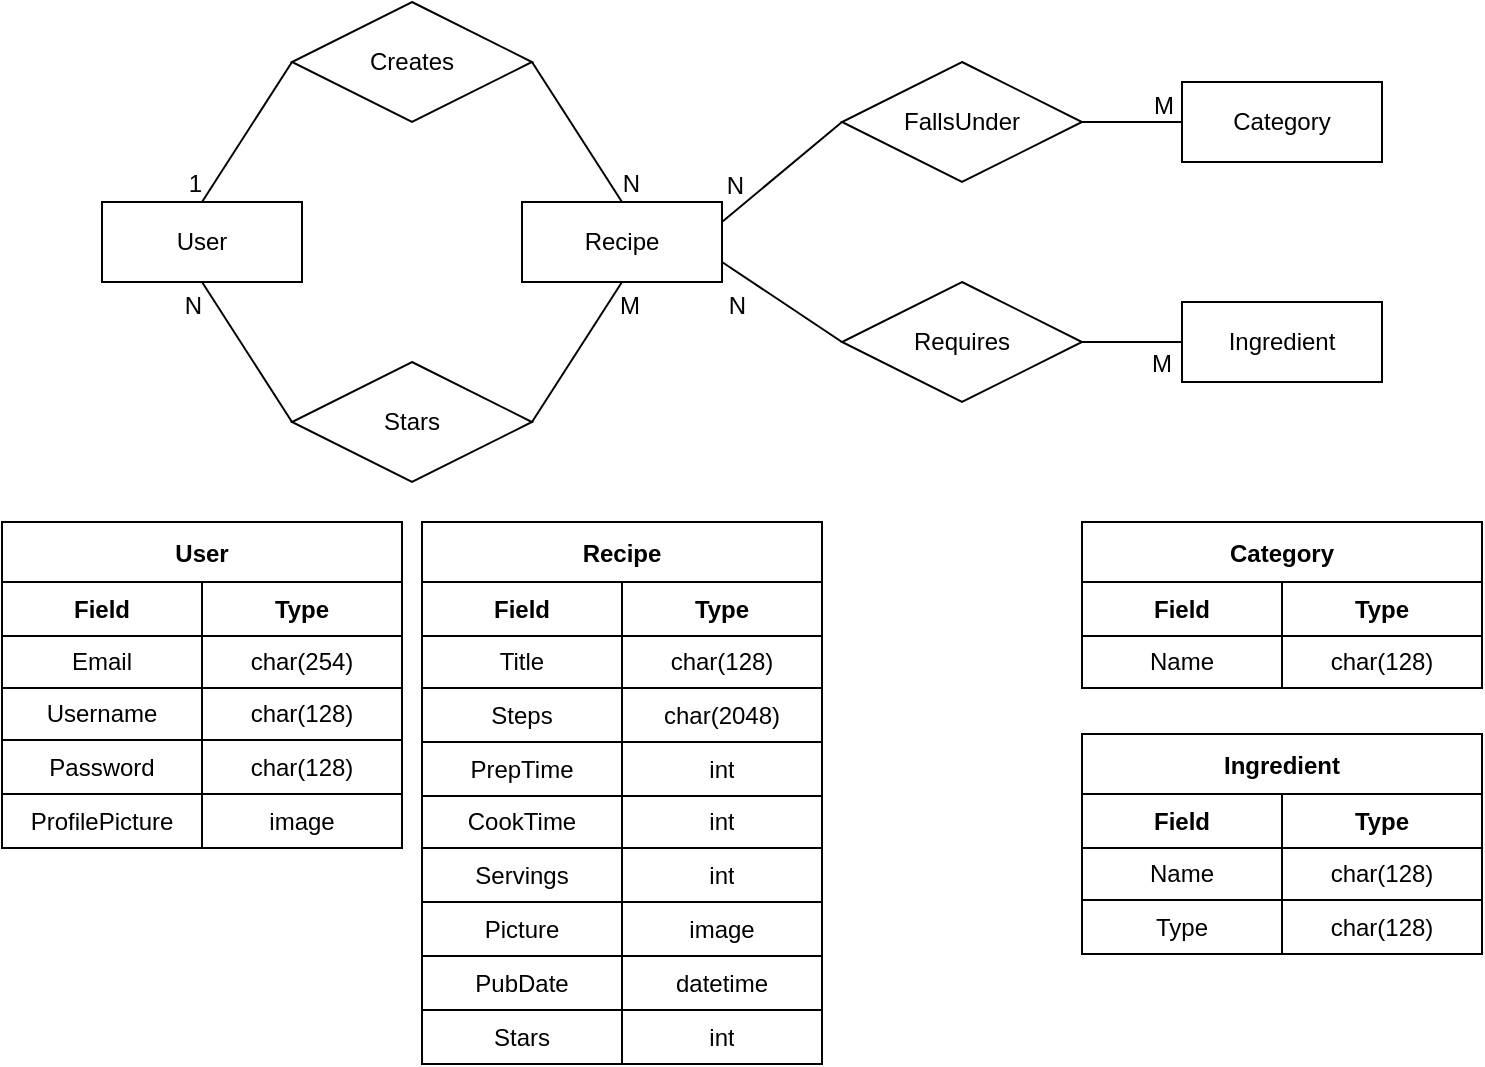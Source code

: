 <mxfile version="16.6.3" type="github">
  <diagram id="R2lEEEUBdFMjLlhIrx00" name="Page-1">
    <mxGraphModel dx="1044" dy="574" grid="1" gridSize="10" guides="1" tooltips="1" connect="1" arrows="1" fold="1" page="1" pageScale="1" pageWidth="850" pageHeight="1100" math="0" shadow="0" extFonts="Permanent Marker^https://fonts.googleapis.com/css?family=Permanent+Marker">
      <root>
        <mxCell id="0" />
        <mxCell id="1" parent="0" />
        <mxCell id="WyLXahF0oH_sUy1mbAan-15" value="User" style="whiteSpace=wrap;html=1;align=center;" parent="1" vertex="1">
          <mxGeometry x="105" y="160" width="100" height="40" as="geometry" />
        </mxCell>
        <mxCell id="WyLXahF0oH_sUy1mbAan-16" value="Recipe" style="whiteSpace=wrap;html=1;align=center;" parent="1" vertex="1">
          <mxGeometry x="315" y="160" width="100" height="40" as="geometry" />
        </mxCell>
        <mxCell id="WyLXahF0oH_sUy1mbAan-17" value="Ingredient" style="whiteSpace=wrap;html=1;align=center;" parent="1" vertex="1">
          <mxGeometry x="645" y="210" width="100" height="40" as="geometry" />
        </mxCell>
        <mxCell id="WyLXahF0oH_sUy1mbAan-18" value="Creates" style="shape=rhombus;perimeter=rhombusPerimeter;whiteSpace=wrap;html=1;align=center;" parent="1" vertex="1">
          <mxGeometry x="200" y="60" width="120" height="60" as="geometry" />
        </mxCell>
        <mxCell id="WyLXahF0oH_sUy1mbAan-20" value="Stars" style="shape=rhombus;perimeter=rhombusPerimeter;whiteSpace=wrap;html=1;align=center;" parent="1" vertex="1">
          <mxGeometry x="200" y="240" width="120" height="60" as="geometry" />
        </mxCell>
        <mxCell id="WyLXahF0oH_sUy1mbAan-22" value="Requires" style="shape=rhombus;perimeter=rhombusPerimeter;whiteSpace=wrap;html=1;align=center;" parent="1" vertex="1">
          <mxGeometry x="475" y="200" width="120" height="60" as="geometry" />
        </mxCell>
        <mxCell id="WyLXahF0oH_sUy1mbAan-30" value="" style="endArrow=none;html=1;rounded=0;exitX=0;exitY=0.5;exitDx=0;exitDy=0;entryX=0.5;entryY=1;entryDx=0;entryDy=0;" parent="1" source="WyLXahF0oH_sUy1mbAan-20" target="WyLXahF0oH_sUy1mbAan-15" edge="1">
          <mxGeometry relative="1" as="geometry">
            <mxPoint x="285" y="180" as="sourcePoint" />
            <mxPoint x="445" y="180" as="targetPoint" />
          </mxGeometry>
        </mxCell>
        <mxCell id="WyLXahF0oH_sUy1mbAan-31" value="N" style="resizable=0;html=1;align=right;verticalAlign=bottom;" parent="WyLXahF0oH_sUy1mbAan-30" connectable="0" vertex="1">
          <mxGeometry x="1" relative="1" as="geometry">
            <mxPoint y="20" as="offset" />
          </mxGeometry>
        </mxCell>
        <mxCell id="WyLXahF0oH_sUy1mbAan-32" value="" style="endArrow=none;html=1;rounded=0;entryX=0.5;entryY=1;entryDx=0;entryDy=0;exitX=1;exitY=0.5;exitDx=0;exitDy=0;" parent="1" source="WyLXahF0oH_sUy1mbAan-20" target="WyLXahF0oH_sUy1mbAan-16" edge="1">
          <mxGeometry relative="1" as="geometry">
            <mxPoint x="285" y="180" as="sourcePoint" />
            <mxPoint x="445" y="180" as="targetPoint" />
          </mxGeometry>
        </mxCell>
        <mxCell id="WyLXahF0oH_sUy1mbAan-33" value="M" style="resizable=0;html=1;align=right;verticalAlign=bottom;" parent="WyLXahF0oH_sUy1mbAan-32" connectable="0" vertex="1">
          <mxGeometry x="1" relative="1" as="geometry">
            <mxPoint x="10" y="20" as="offset" />
          </mxGeometry>
        </mxCell>
        <mxCell id="WyLXahF0oH_sUy1mbAan-35" value="" style="endArrow=none;html=1;rounded=0;entryX=0.5;entryY=0;entryDx=0;entryDy=0;exitX=0;exitY=0.5;exitDx=0;exitDy=0;" parent="1" source="WyLXahF0oH_sUy1mbAan-18" target="WyLXahF0oH_sUy1mbAan-15" edge="1">
          <mxGeometry relative="1" as="geometry">
            <mxPoint x="285" y="180" as="sourcePoint" />
            <mxPoint x="445" y="180" as="targetPoint" />
          </mxGeometry>
        </mxCell>
        <mxCell id="WyLXahF0oH_sUy1mbAan-36" value="1" style="resizable=0;html=1;align=right;verticalAlign=bottom;" parent="WyLXahF0oH_sUy1mbAan-35" connectable="0" vertex="1">
          <mxGeometry x="1" relative="1" as="geometry" />
        </mxCell>
        <mxCell id="WyLXahF0oH_sUy1mbAan-37" value="" style="endArrow=none;html=1;rounded=0;exitX=1;exitY=0.5;exitDx=0;exitDy=0;entryX=0.5;entryY=0;entryDx=0;entryDy=0;" parent="1" source="WyLXahF0oH_sUy1mbAan-18" target="WyLXahF0oH_sUy1mbAan-16" edge="1">
          <mxGeometry relative="1" as="geometry">
            <mxPoint x="285" y="180" as="sourcePoint" />
            <mxPoint x="445" y="180" as="targetPoint" />
          </mxGeometry>
        </mxCell>
        <mxCell id="WyLXahF0oH_sUy1mbAan-38" value="N" style="resizable=0;html=1;align=right;verticalAlign=bottom;" parent="WyLXahF0oH_sUy1mbAan-37" connectable="0" vertex="1">
          <mxGeometry x="1" relative="1" as="geometry">
            <mxPoint x="10" as="offset" />
          </mxGeometry>
        </mxCell>
        <mxCell id="WyLXahF0oH_sUy1mbAan-39" value="" style="endArrow=none;html=1;rounded=0;exitX=0;exitY=0.5;exitDx=0;exitDy=0;entryX=1;entryY=0.75;entryDx=0;entryDy=0;" parent="1" source="WyLXahF0oH_sUy1mbAan-22" target="WyLXahF0oH_sUy1mbAan-16" edge="1">
          <mxGeometry relative="1" as="geometry">
            <mxPoint x="285" y="180" as="sourcePoint" />
            <mxPoint x="420" y="190" as="targetPoint" />
          </mxGeometry>
        </mxCell>
        <mxCell id="WyLXahF0oH_sUy1mbAan-40" value="N" style="resizable=0;html=1;align=right;verticalAlign=bottom;" parent="WyLXahF0oH_sUy1mbAan-39" connectable="0" vertex="1">
          <mxGeometry x="1" relative="1" as="geometry">
            <mxPoint x="12" y="30" as="offset" />
          </mxGeometry>
        </mxCell>
        <mxCell id="WyLXahF0oH_sUy1mbAan-45" value="" style="endArrow=none;html=1;rounded=0;exitX=1;exitY=0.5;exitDx=0;exitDy=0;entryX=0;entryY=0.5;entryDx=0;entryDy=0;" parent="1" source="WyLXahF0oH_sUy1mbAan-22" target="WyLXahF0oH_sUy1mbAan-17" edge="1">
          <mxGeometry relative="1" as="geometry">
            <mxPoint x="585" y="80" as="sourcePoint" />
            <mxPoint x="745" y="80" as="targetPoint" />
          </mxGeometry>
        </mxCell>
        <mxCell id="WyLXahF0oH_sUy1mbAan-46" value="M" style="resizable=0;html=1;align=right;verticalAlign=bottom;" parent="WyLXahF0oH_sUy1mbAan-45" connectable="0" vertex="1">
          <mxGeometry x="1" relative="1" as="geometry">
            <mxPoint x="-5" y="19" as="offset" />
          </mxGeometry>
        </mxCell>
        <mxCell id="WyLXahF0oH_sUy1mbAan-137" value="Recipe" style="shape=table;startSize=30;container=1;collapsible=0;childLayout=tableLayout;fontStyle=1" parent="1" vertex="1">
          <mxGeometry x="265" y="320" width="200" height="271" as="geometry" />
        </mxCell>
        <mxCell id="WyLXahF0oH_sUy1mbAan-138" value="" style="shape=tableRow;horizontal=0;startSize=0;swimlaneHead=0;swimlaneBody=0;top=0;left=0;bottom=0;right=0;collapsible=0;dropTarget=0;fillColor=none;points=[[0,0.5],[1,0.5]];portConstraint=eastwest;" parent="WyLXahF0oH_sUy1mbAan-137" vertex="1">
          <mxGeometry y="30" width="200" height="27" as="geometry" />
        </mxCell>
        <mxCell id="WyLXahF0oH_sUy1mbAan-139" value="&lt;b&gt;Field&lt;/b&gt;" style="shape=partialRectangle;html=1;whiteSpace=wrap;connectable=0;overflow=hidden;fillColor=none;top=0;left=0;bottom=0;right=0;pointerEvents=1;" parent="WyLXahF0oH_sUy1mbAan-138" vertex="1">
          <mxGeometry width="100" height="27" as="geometry">
            <mxRectangle width="100" height="27" as="alternateBounds" />
          </mxGeometry>
        </mxCell>
        <mxCell id="WyLXahF0oH_sUy1mbAan-140" value="&lt;b&gt;Type&lt;/b&gt;" style="shape=partialRectangle;html=1;whiteSpace=wrap;connectable=0;overflow=hidden;fillColor=none;top=0;left=0;bottom=0;right=0;pointerEvents=1;" parent="WyLXahF0oH_sUy1mbAan-138" vertex="1">
          <mxGeometry x="100" width="100" height="27" as="geometry">
            <mxRectangle width="100" height="27" as="alternateBounds" />
          </mxGeometry>
        </mxCell>
        <mxCell id="WyLXahF0oH_sUy1mbAan-141" value="" style="shape=tableRow;horizontal=0;startSize=0;swimlaneHead=0;swimlaneBody=0;top=0;left=0;bottom=0;right=0;collapsible=0;dropTarget=0;fillColor=none;points=[[0,0.5],[1,0.5]];portConstraint=eastwest;" parent="WyLXahF0oH_sUy1mbAan-137" vertex="1">
          <mxGeometry y="57" width="200" height="26" as="geometry" />
        </mxCell>
        <mxCell id="WyLXahF0oH_sUy1mbAan-142" value="Title" style="shape=partialRectangle;html=1;whiteSpace=wrap;connectable=0;overflow=hidden;fillColor=none;top=0;left=0;bottom=0;right=0;pointerEvents=1;" parent="WyLXahF0oH_sUy1mbAan-141" vertex="1">
          <mxGeometry width="100" height="26" as="geometry">
            <mxRectangle width="100" height="26" as="alternateBounds" />
          </mxGeometry>
        </mxCell>
        <mxCell id="WyLXahF0oH_sUy1mbAan-143" value="char(128)" style="shape=partialRectangle;html=1;whiteSpace=wrap;connectable=0;overflow=hidden;fillColor=none;top=0;left=0;bottom=0;right=0;pointerEvents=1;" parent="WyLXahF0oH_sUy1mbAan-141" vertex="1">
          <mxGeometry x="100" width="100" height="26" as="geometry">
            <mxRectangle width="100" height="26" as="alternateBounds" />
          </mxGeometry>
        </mxCell>
        <mxCell id="WyLXahF0oH_sUy1mbAan-144" value="" style="shape=tableRow;horizontal=0;startSize=0;swimlaneHead=0;swimlaneBody=0;top=0;left=0;bottom=0;right=0;collapsible=0;dropTarget=0;fillColor=none;points=[[0,0.5],[1,0.5]];portConstraint=eastwest;" parent="WyLXahF0oH_sUy1mbAan-137" vertex="1">
          <mxGeometry y="83" width="200" height="27" as="geometry" />
        </mxCell>
        <mxCell id="WyLXahF0oH_sUy1mbAan-145" value="Steps" style="shape=partialRectangle;html=1;whiteSpace=wrap;connectable=0;overflow=hidden;fillColor=none;top=0;left=0;bottom=0;right=0;pointerEvents=1;" parent="WyLXahF0oH_sUy1mbAan-144" vertex="1">
          <mxGeometry width="100" height="27" as="geometry">
            <mxRectangle width="100" height="27" as="alternateBounds" />
          </mxGeometry>
        </mxCell>
        <mxCell id="WyLXahF0oH_sUy1mbAan-146" value="char(2048)" style="shape=partialRectangle;html=1;whiteSpace=wrap;connectable=0;overflow=hidden;fillColor=none;top=0;left=0;bottom=0;right=0;pointerEvents=1;" parent="WyLXahF0oH_sUy1mbAan-144" vertex="1">
          <mxGeometry x="100" width="100" height="27" as="geometry">
            <mxRectangle width="100" height="27" as="alternateBounds" />
          </mxGeometry>
        </mxCell>
        <mxCell id="WyLXahF0oH_sUy1mbAan-147" value="" style="shape=tableRow;horizontal=0;startSize=0;swimlaneHead=0;swimlaneBody=0;top=0;left=0;bottom=0;right=0;collapsible=0;dropTarget=0;fillColor=none;points=[[0,0.5],[1,0.5]];portConstraint=eastwest;" parent="WyLXahF0oH_sUy1mbAan-137" vertex="1">
          <mxGeometry y="110" width="200" height="27" as="geometry" />
        </mxCell>
        <mxCell id="WyLXahF0oH_sUy1mbAan-148" value="PrepTime" style="shape=partialRectangle;html=1;whiteSpace=wrap;connectable=0;overflow=hidden;fillColor=none;top=0;left=0;bottom=0;right=0;pointerEvents=1;" parent="WyLXahF0oH_sUy1mbAan-147" vertex="1">
          <mxGeometry width="100" height="27" as="geometry">
            <mxRectangle width="100" height="27" as="alternateBounds" />
          </mxGeometry>
        </mxCell>
        <mxCell id="WyLXahF0oH_sUy1mbAan-149" value="int" style="shape=partialRectangle;html=1;whiteSpace=wrap;connectable=0;overflow=hidden;fillColor=none;top=0;left=0;bottom=0;right=0;pointerEvents=1;" parent="WyLXahF0oH_sUy1mbAan-147" vertex="1">
          <mxGeometry x="100" width="100" height="27" as="geometry">
            <mxRectangle width="100" height="27" as="alternateBounds" />
          </mxGeometry>
        </mxCell>
        <mxCell id="WyLXahF0oH_sUy1mbAan-150" value="" style="shape=tableRow;horizontal=0;startSize=0;swimlaneHead=0;swimlaneBody=0;top=0;left=0;bottom=0;right=0;collapsible=0;dropTarget=0;fillColor=none;points=[[0,0.5],[1,0.5]];portConstraint=eastwest;" parent="WyLXahF0oH_sUy1mbAan-137" vertex="1">
          <mxGeometry y="137" width="200" height="26" as="geometry" />
        </mxCell>
        <mxCell id="WyLXahF0oH_sUy1mbAan-151" value="CookTime" style="shape=partialRectangle;html=1;whiteSpace=wrap;connectable=0;overflow=hidden;fillColor=none;top=0;left=0;bottom=0;right=0;pointerEvents=1;" parent="WyLXahF0oH_sUy1mbAan-150" vertex="1">
          <mxGeometry width="100" height="26" as="geometry">
            <mxRectangle width="100" height="26" as="alternateBounds" />
          </mxGeometry>
        </mxCell>
        <mxCell id="WyLXahF0oH_sUy1mbAan-152" value="int" style="shape=partialRectangle;html=1;whiteSpace=wrap;connectable=0;overflow=hidden;fillColor=none;top=0;left=0;bottom=0;right=0;pointerEvents=1;" parent="WyLXahF0oH_sUy1mbAan-150" vertex="1">
          <mxGeometry x="100" width="100" height="26" as="geometry">
            <mxRectangle width="100" height="26" as="alternateBounds" />
          </mxGeometry>
        </mxCell>
        <mxCell id="WyLXahF0oH_sUy1mbAan-153" value="" style="shape=tableRow;horizontal=0;startSize=0;swimlaneHead=0;swimlaneBody=0;top=0;left=0;bottom=0;right=0;collapsible=0;dropTarget=0;fillColor=none;points=[[0,0.5],[1,0.5]];portConstraint=eastwest;" parent="WyLXahF0oH_sUy1mbAan-137" vertex="1">
          <mxGeometry y="163" width="200" height="27" as="geometry" />
        </mxCell>
        <mxCell id="WyLXahF0oH_sUy1mbAan-154" value="Servings" style="shape=partialRectangle;html=1;whiteSpace=wrap;connectable=0;overflow=hidden;fillColor=none;top=0;left=0;bottom=0;right=0;pointerEvents=1;" parent="WyLXahF0oH_sUy1mbAan-153" vertex="1">
          <mxGeometry width="100" height="27" as="geometry">
            <mxRectangle width="100" height="27" as="alternateBounds" />
          </mxGeometry>
        </mxCell>
        <mxCell id="WyLXahF0oH_sUy1mbAan-155" value="int" style="shape=partialRectangle;html=1;whiteSpace=wrap;connectable=0;overflow=hidden;fillColor=none;top=0;left=0;bottom=0;right=0;pointerEvents=1;" parent="WyLXahF0oH_sUy1mbAan-153" vertex="1">
          <mxGeometry x="100" width="100" height="27" as="geometry">
            <mxRectangle width="100" height="27" as="alternateBounds" />
          </mxGeometry>
        </mxCell>
        <mxCell id="WyLXahF0oH_sUy1mbAan-232" style="shape=tableRow;horizontal=0;startSize=0;swimlaneHead=0;swimlaneBody=0;top=0;left=0;bottom=0;right=0;collapsible=0;dropTarget=0;fillColor=none;points=[[0,0.5],[1,0.5]];portConstraint=eastwest;" parent="WyLXahF0oH_sUy1mbAan-137" vertex="1">
          <mxGeometry y="190" width="200" height="27" as="geometry" />
        </mxCell>
        <mxCell id="WyLXahF0oH_sUy1mbAan-233" value="Picture" style="shape=partialRectangle;html=1;whiteSpace=wrap;connectable=0;overflow=hidden;fillColor=none;top=0;left=0;bottom=0;right=0;pointerEvents=1;" parent="WyLXahF0oH_sUy1mbAan-232" vertex="1">
          <mxGeometry width="100" height="27" as="geometry">
            <mxRectangle width="100" height="27" as="alternateBounds" />
          </mxGeometry>
        </mxCell>
        <mxCell id="WyLXahF0oH_sUy1mbAan-234" value="image" style="shape=partialRectangle;html=1;whiteSpace=wrap;connectable=0;overflow=hidden;fillColor=none;top=0;left=0;bottom=0;right=0;pointerEvents=1;" parent="WyLXahF0oH_sUy1mbAan-232" vertex="1">
          <mxGeometry x="100" width="100" height="27" as="geometry">
            <mxRectangle width="100" height="27" as="alternateBounds" />
          </mxGeometry>
        </mxCell>
        <mxCell id="WyLXahF0oH_sUy1mbAan-241" style="shape=tableRow;horizontal=0;startSize=0;swimlaneHead=0;swimlaneBody=0;top=0;left=0;bottom=0;right=0;collapsible=0;dropTarget=0;fillColor=none;points=[[0,0.5],[1,0.5]];portConstraint=eastwest;" parent="WyLXahF0oH_sUy1mbAan-137" vertex="1">
          <mxGeometry y="217" width="200" height="27" as="geometry" />
        </mxCell>
        <mxCell id="WyLXahF0oH_sUy1mbAan-242" value="PubDate" style="shape=partialRectangle;html=1;whiteSpace=wrap;connectable=0;overflow=hidden;fillColor=none;top=0;left=0;bottom=0;right=0;pointerEvents=1;" parent="WyLXahF0oH_sUy1mbAan-241" vertex="1">
          <mxGeometry width="100" height="27" as="geometry">
            <mxRectangle width="100" height="27" as="alternateBounds" />
          </mxGeometry>
        </mxCell>
        <mxCell id="WyLXahF0oH_sUy1mbAan-243" value="datetime" style="shape=partialRectangle;html=1;whiteSpace=wrap;connectable=0;overflow=hidden;fillColor=none;top=0;left=0;bottom=0;right=0;pointerEvents=1;" parent="WyLXahF0oH_sUy1mbAan-241" vertex="1">
          <mxGeometry x="100" width="100" height="27" as="geometry">
            <mxRectangle width="100" height="27" as="alternateBounds" />
          </mxGeometry>
        </mxCell>
        <mxCell id="WyLXahF0oH_sUy1mbAan-217" style="shape=tableRow;horizontal=0;startSize=0;swimlaneHead=0;swimlaneBody=0;top=0;left=0;bottom=0;right=0;collapsible=0;dropTarget=0;fillColor=none;points=[[0,0.5],[1,0.5]];portConstraint=eastwest;" parent="WyLXahF0oH_sUy1mbAan-137" vertex="1">
          <mxGeometry y="244" width="200" height="27" as="geometry" />
        </mxCell>
        <mxCell id="WyLXahF0oH_sUy1mbAan-218" value="Stars" style="shape=partialRectangle;html=1;whiteSpace=wrap;connectable=0;overflow=hidden;fillColor=none;top=0;left=0;bottom=0;right=0;pointerEvents=1;" parent="WyLXahF0oH_sUy1mbAan-217" vertex="1">
          <mxGeometry width="100" height="27" as="geometry">
            <mxRectangle width="100" height="27" as="alternateBounds" />
          </mxGeometry>
        </mxCell>
        <mxCell id="WyLXahF0oH_sUy1mbAan-219" value="int" style="shape=partialRectangle;html=1;whiteSpace=wrap;connectable=0;overflow=hidden;fillColor=none;top=0;left=0;bottom=0;right=0;pointerEvents=1;" parent="WyLXahF0oH_sUy1mbAan-217" vertex="1">
          <mxGeometry x="100" width="100" height="27" as="geometry">
            <mxRectangle width="100" height="27" as="alternateBounds" />
          </mxGeometry>
        </mxCell>
        <mxCell id="WyLXahF0oH_sUy1mbAan-156" value="Category" style="shape=table;startSize=30;container=1;collapsible=0;childLayout=tableLayout;fontStyle=1" parent="1" vertex="1">
          <mxGeometry x="595" y="320" width="200" height="83" as="geometry" />
        </mxCell>
        <mxCell id="WyLXahF0oH_sUy1mbAan-157" value="" style="shape=tableRow;horizontal=0;startSize=0;swimlaneHead=0;swimlaneBody=0;top=0;left=0;bottom=0;right=0;collapsible=0;dropTarget=0;fillColor=none;points=[[0,0.5],[1,0.5]];portConstraint=eastwest;" parent="WyLXahF0oH_sUy1mbAan-156" vertex="1">
          <mxGeometry y="30" width="200" height="27" as="geometry" />
        </mxCell>
        <mxCell id="WyLXahF0oH_sUy1mbAan-158" value="&lt;b&gt;Field&lt;/b&gt;" style="shape=partialRectangle;html=1;whiteSpace=wrap;connectable=0;overflow=hidden;fillColor=none;top=0;left=0;bottom=0;right=0;pointerEvents=1;" parent="WyLXahF0oH_sUy1mbAan-157" vertex="1">
          <mxGeometry width="100" height="27" as="geometry">
            <mxRectangle width="100" height="27" as="alternateBounds" />
          </mxGeometry>
        </mxCell>
        <mxCell id="WyLXahF0oH_sUy1mbAan-159" value="&lt;b&gt;Type&lt;/b&gt;" style="shape=partialRectangle;html=1;whiteSpace=wrap;connectable=0;overflow=hidden;fillColor=none;top=0;left=0;bottom=0;right=0;pointerEvents=1;" parent="WyLXahF0oH_sUy1mbAan-157" vertex="1">
          <mxGeometry x="100" width="100" height="27" as="geometry">
            <mxRectangle width="100" height="27" as="alternateBounds" />
          </mxGeometry>
        </mxCell>
        <mxCell id="WyLXahF0oH_sUy1mbAan-160" value="" style="shape=tableRow;horizontal=0;startSize=0;swimlaneHead=0;swimlaneBody=0;top=0;left=0;bottom=0;right=0;collapsible=0;dropTarget=0;fillColor=none;points=[[0,0.5],[1,0.5]];portConstraint=eastwest;" parent="WyLXahF0oH_sUy1mbAan-156" vertex="1">
          <mxGeometry y="57" width="200" height="26" as="geometry" />
        </mxCell>
        <mxCell id="WyLXahF0oH_sUy1mbAan-161" value="Name" style="shape=partialRectangle;html=1;whiteSpace=wrap;connectable=0;overflow=hidden;fillColor=none;top=0;left=0;bottom=0;right=0;pointerEvents=1;" parent="WyLXahF0oH_sUy1mbAan-160" vertex="1">
          <mxGeometry width="100" height="26" as="geometry">
            <mxRectangle width="100" height="26" as="alternateBounds" />
          </mxGeometry>
        </mxCell>
        <mxCell id="WyLXahF0oH_sUy1mbAan-162" value="char(128)" style="shape=partialRectangle;html=1;whiteSpace=wrap;connectable=0;overflow=hidden;fillColor=none;top=0;left=0;bottom=0;right=0;pointerEvents=1;" parent="WyLXahF0oH_sUy1mbAan-160" vertex="1">
          <mxGeometry x="100" width="100" height="26" as="geometry">
            <mxRectangle width="100" height="26" as="alternateBounds" />
          </mxGeometry>
        </mxCell>
        <mxCell id="WyLXahF0oH_sUy1mbAan-175" value="User" style="shape=table;startSize=30;container=1;collapsible=0;childLayout=tableLayout;fontStyle=1" parent="1" vertex="1">
          <mxGeometry x="55" y="320" width="200" height="163" as="geometry" />
        </mxCell>
        <mxCell id="WyLXahF0oH_sUy1mbAan-176" value="" style="shape=tableRow;horizontal=0;startSize=0;swimlaneHead=0;swimlaneBody=0;top=0;left=0;bottom=0;right=0;collapsible=0;dropTarget=0;fillColor=none;points=[[0,0.5],[1,0.5]];portConstraint=eastwest;" parent="WyLXahF0oH_sUy1mbAan-175" vertex="1">
          <mxGeometry y="30" width="200" height="27" as="geometry" />
        </mxCell>
        <mxCell id="WyLXahF0oH_sUy1mbAan-177" value="&lt;b&gt;Field&lt;/b&gt;" style="shape=partialRectangle;html=1;whiteSpace=wrap;connectable=0;overflow=hidden;fillColor=none;top=0;left=0;bottom=0;right=0;pointerEvents=1;" parent="WyLXahF0oH_sUy1mbAan-176" vertex="1">
          <mxGeometry width="100" height="27" as="geometry">
            <mxRectangle width="100" height="27" as="alternateBounds" />
          </mxGeometry>
        </mxCell>
        <mxCell id="WyLXahF0oH_sUy1mbAan-178" value="&lt;b&gt;Type&lt;/b&gt;" style="shape=partialRectangle;html=1;whiteSpace=wrap;connectable=0;overflow=hidden;fillColor=none;top=0;left=0;bottom=0;right=0;pointerEvents=1;" parent="WyLXahF0oH_sUy1mbAan-176" vertex="1">
          <mxGeometry x="100" width="100" height="27" as="geometry">
            <mxRectangle width="100" height="27" as="alternateBounds" />
          </mxGeometry>
        </mxCell>
        <mxCell id="WyLXahF0oH_sUy1mbAan-277" style="shape=tableRow;horizontal=0;startSize=0;swimlaneHead=0;swimlaneBody=0;top=0;left=0;bottom=0;right=0;collapsible=0;dropTarget=0;fillColor=none;points=[[0,0.5],[1,0.5]];portConstraint=eastwest;" parent="WyLXahF0oH_sUy1mbAan-175" vertex="1">
          <mxGeometry y="57" width="200" height="26" as="geometry" />
        </mxCell>
        <mxCell id="WyLXahF0oH_sUy1mbAan-278" value="Email" style="shape=partialRectangle;html=1;whiteSpace=wrap;connectable=0;overflow=hidden;fillColor=none;top=0;left=0;bottom=0;right=0;pointerEvents=1;" parent="WyLXahF0oH_sUy1mbAan-277" vertex="1">
          <mxGeometry width="100" height="26" as="geometry">
            <mxRectangle width="100" height="26" as="alternateBounds" />
          </mxGeometry>
        </mxCell>
        <mxCell id="WyLXahF0oH_sUy1mbAan-279" value="char(254)" style="shape=partialRectangle;html=1;whiteSpace=wrap;connectable=0;overflow=hidden;fillColor=none;top=0;left=0;bottom=0;right=0;pointerEvents=1;" parent="WyLXahF0oH_sUy1mbAan-277" vertex="1">
          <mxGeometry x="100" width="100" height="26" as="geometry">
            <mxRectangle width="100" height="26" as="alternateBounds" />
          </mxGeometry>
        </mxCell>
        <mxCell id="WyLXahF0oH_sUy1mbAan-179" value="" style="shape=tableRow;horizontal=0;startSize=0;swimlaneHead=0;swimlaneBody=0;top=0;left=0;bottom=0;right=0;collapsible=0;dropTarget=0;fillColor=none;points=[[0,0.5],[1,0.5]];portConstraint=eastwest;" parent="WyLXahF0oH_sUy1mbAan-175" vertex="1">
          <mxGeometry y="83" width="200" height="26" as="geometry" />
        </mxCell>
        <mxCell id="WyLXahF0oH_sUy1mbAan-180" value="Username" style="shape=partialRectangle;html=1;whiteSpace=wrap;connectable=0;overflow=hidden;fillColor=none;top=0;left=0;bottom=0;right=0;pointerEvents=1;" parent="WyLXahF0oH_sUy1mbAan-179" vertex="1">
          <mxGeometry width="100" height="26" as="geometry">
            <mxRectangle width="100" height="26" as="alternateBounds" />
          </mxGeometry>
        </mxCell>
        <mxCell id="WyLXahF0oH_sUy1mbAan-181" value="char(128)" style="shape=partialRectangle;html=1;whiteSpace=wrap;connectable=0;overflow=hidden;fillColor=none;top=0;left=0;bottom=0;right=0;pointerEvents=1;" parent="WyLXahF0oH_sUy1mbAan-179" vertex="1">
          <mxGeometry x="100" width="100" height="26" as="geometry">
            <mxRectangle width="100" height="26" as="alternateBounds" />
          </mxGeometry>
        </mxCell>
        <mxCell id="WyLXahF0oH_sUy1mbAan-182" value="" style="shape=tableRow;horizontal=0;startSize=0;swimlaneHead=0;swimlaneBody=0;top=0;left=0;bottom=0;right=0;collapsible=0;dropTarget=0;fillColor=none;points=[[0,0.5],[1,0.5]];portConstraint=eastwest;" parent="WyLXahF0oH_sUy1mbAan-175" vertex="1">
          <mxGeometry y="109" width="200" height="27" as="geometry" />
        </mxCell>
        <mxCell id="WyLXahF0oH_sUy1mbAan-183" value="Password" style="shape=partialRectangle;html=1;whiteSpace=wrap;connectable=0;overflow=hidden;fillColor=none;top=0;left=0;bottom=0;right=0;pointerEvents=1;" parent="WyLXahF0oH_sUy1mbAan-182" vertex="1">
          <mxGeometry width="100" height="27" as="geometry">
            <mxRectangle width="100" height="27" as="alternateBounds" />
          </mxGeometry>
        </mxCell>
        <mxCell id="WyLXahF0oH_sUy1mbAan-184" value="char(128)" style="shape=partialRectangle;html=1;whiteSpace=wrap;connectable=0;overflow=hidden;fillColor=none;top=0;left=0;bottom=0;right=0;pointerEvents=1;" parent="WyLXahF0oH_sUy1mbAan-182" vertex="1">
          <mxGeometry x="100" width="100" height="27" as="geometry">
            <mxRectangle width="100" height="27" as="alternateBounds" />
          </mxGeometry>
        </mxCell>
        <mxCell id="WyLXahF0oH_sUy1mbAan-191" value="" style="shape=tableRow;horizontal=0;startSize=0;swimlaneHead=0;swimlaneBody=0;top=0;left=0;bottom=0;right=0;collapsible=0;dropTarget=0;fillColor=none;points=[[0,0.5],[1,0.5]];portConstraint=eastwest;" parent="WyLXahF0oH_sUy1mbAan-175" vertex="1">
          <mxGeometry y="136" width="200" height="27" as="geometry" />
        </mxCell>
        <mxCell id="WyLXahF0oH_sUy1mbAan-192" value="ProfilePicture" style="shape=partialRectangle;html=1;whiteSpace=wrap;connectable=0;overflow=hidden;fillColor=none;top=0;left=0;bottom=0;right=0;pointerEvents=1;" parent="WyLXahF0oH_sUy1mbAan-191" vertex="1">
          <mxGeometry width="100" height="27" as="geometry">
            <mxRectangle width="100" height="27" as="alternateBounds" />
          </mxGeometry>
        </mxCell>
        <mxCell id="WyLXahF0oH_sUy1mbAan-193" value="image" style="shape=partialRectangle;html=1;whiteSpace=wrap;connectable=0;overflow=hidden;fillColor=none;top=0;left=0;bottom=0;right=0;pointerEvents=1;" parent="WyLXahF0oH_sUy1mbAan-191" vertex="1">
          <mxGeometry x="100" width="100" height="27" as="geometry">
            <mxRectangle width="100" height="27" as="alternateBounds" />
          </mxGeometry>
        </mxCell>
        <mxCell id="WyLXahF0oH_sUy1mbAan-244" value="Category" style="whiteSpace=wrap;html=1;align=center;" parent="1" vertex="1">
          <mxGeometry x="645" y="100" width="100" height="40" as="geometry" />
        </mxCell>
        <mxCell id="WyLXahF0oH_sUy1mbAan-245" value="FallsUnder" style="shape=rhombus;perimeter=rhombusPerimeter;whiteSpace=wrap;html=1;align=center;" parent="1" vertex="1">
          <mxGeometry x="475" y="90" width="120" height="60" as="geometry" />
        </mxCell>
        <mxCell id="WyLXahF0oH_sUy1mbAan-246" value="" style="endArrow=none;html=1;rounded=0;exitX=1;exitY=0.5;exitDx=0;exitDy=0;entryX=0;entryY=0.5;entryDx=0;entryDy=0;" parent="1" source="WyLXahF0oH_sUy1mbAan-245" target="WyLXahF0oH_sUy1mbAan-244" edge="1">
          <mxGeometry relative="1" as="geometry">
            <mxPoint x="610" y="110" as="sourcePoint" />
            <mxPoint x="770" y="110" as="targetPoint" />
          </mxGeometry>
        </mxCell>
        <mxCell id="WyLXahF0oH_sUy1mbAan-247" value="M" style="resizable=0;html=1;align=right;verticalAlign=bottom;" parent="WyLXahF0oH_sUy1mbAan-246" connectable="0" vertex="1">
          <mxGeometry x="1" relative="1" as="geometry">
            <mxPoint x="-4" as="offset" />
          </mxGeometry>
        </mxCell>
        <mxCell id="WyLXahF0oH_sUy1mbAan-248" value="" style="endArrow=none;html=1;rounded=0;exitX=1;exitY=0.25;exitDx=0;exitDy=0;entryX=0;entryY=0.5;entryDx=0;entryDy=0;" parent="1" source="WyLXahF0oH_sUy1mbAan-16" target="WyLXahF0oH_sUy1mbAan-245" edge="1">
          <mxGeometry relative="1" as="geometry">
            <mxPoint x="410" y="300" as="sourcePoint" />
            <mxPoint x="570" y="300" as="targetPoint" />
          </mxGeometry>
        </mxCell>
        <mxCell id="WyLXahF0oH_sUy1mbAan-249" value="N" style="resizable=0;html=1;align=right;verticalAlign=bottom;" parent="WyLXahF0oH_sUy1mbAan-248" connectable="0" vertex="1">
          <mxGeometry x="1" relative="1" as="geometry">
            <mxPoint x="-48" y="40" as="offset" />
          </mxGeometry>
        </mxCell>
        <mxCell id="WyLXahF0oH_sUy1mbAan-251" value="Ingredient" style="shape=table;startSize=30;container=1;collapsible=0;childLayout=tableLayout;fontStyle=1" parent="1" vertex="1">
          <mxGeometry x="595" y="426" width="200" height="110" as="geometry" />
        </mxCell>
        <mxCell id="WyLXahF0oH_sUy1mbAan-252" value="" style="shape=tableRow;horizontal=0;startSize=0;swimlaneHead=0;swimlaneBody=0;top=0;left=0;bottom=0;right=0;collapsible=0;dropTarget=0;fillColor=none;points=[[0,0.5],[1,0.5]];portConstraint=eastwest;" parent="WyLXahF0oH_sUy1mbAan-251" vertex="1">
          <mxGeometry y="30" width="200" height="27" as="geometry" />
        </mxCell>
        <mxCell id="WyLXahF0oH_sUy1mbAan-253" value="&lt;b&gt;Field&lt;/b&gt;" style="shape=partialRectangle;html=1;whiteSpace=wrap;connectable=0;overflow=hidden;fillColor=none;top=0;left=0;bottom=0;right=0;pointerEvents=1;" parent="WyLXahF0oH_sUy1mbAan-252" vertex="1">
          <mxGeometry width="100" height="27" as="geometry">
            <mxRectangle width="100" height="27" as="alternateBounds" />
          </mxGeometry>
        </mxCell>
        <mxCell id="WyLXahF0oH_sUy1mbAan-254" value="&lt;b&gt;Type&lt;/b&gt;" style="shape=partialRectangle;html=1;whiteSpace=wrap;connectable=0;overflow=hidden;fillColor=none;top=0;left=0;bottom=0;right=0;pointerEvents=1;" parent="WyLXahF0oH_sUy1mbAan-252" vertex="1">
          <mxGeometry x="100" width="100" height="27" as="geometry">
            <mxRectangle width="100" height="27" as="alternateBounds" />
          </mxGeometry>
        </mxCell>
        <mxCell id="WyLXahF0oH_sUy1mbAan-255" value="" style="shape=tableRow;horizontal=0;startSize=0;swimlaneHead=0;swimlaneBody=0;top=0;left=0;bottom=0;right=0;collapsible=0;dropTarget=0;fillColor=none;points=[[0,0.5],[1,0.5]];portConstraint=eastwest;" parent="WyLXahF0oH_sUy1mbAan-251" vertex="1">
          <mxGeometry y="57" width="200" height="26" as="geometry" />
        </mxCell>
        <mxCell id="WyLXahF0oH_sUy1mbAan-256" value="Name" style="shape=partialRectangle;html=1;whiteSpace=wrap;connectable=0;overflow=hidden;fillColor=none;top=0;left=0;bottom=0;right=0;pointerEvents=1;" parent="WyLXahF0oH_sUy1mbAan-255" vertex="1">
          <mxGeometry width="100" height="26" as="geometry">
            <mxRectangle width="100" height="26" as="alternateBounds" />
          </mxGeometry>
        </mxCell>
        <mxCell id="WyLXahF0oH_sUy1mbAan-257" value="char(128)" style="shape=partialRectangle;html=1;whiteSpace=wrap;connectable=0;overflow=hidden;fillColor=none;top=0;left=0;bottom=0;right=0;pointerEvents=1;" parent="WyLXahF0oH_sUy1mbAan-255" vertex="1">
          <mxGeometry x="100" width="100" height="26" as="geometry">
            <mxRectangle width="100" height="26" as="alternateBounds" />
          </mxGeometry>
        </mxCell>
        <mxCell id="WyLXahF0oH_sUy1mbAan-258" value="" style="shape=tableRow;horizontal=0;startSize=0;swimlaneHead=0;swimlaneBody=0;top=0;left=0;bottom=0;right=0;collapsible=0;dropTarget=0;fillColor=none;points=[[0,0.5],[1,0.5]];portConstraint=eastwest;" parent="WyLXahF0oH_sUy1mbAan-251" vertex="1">
          <mxGeometry y="83" width="200" height="27" as="geometry" />
        </mxCell>
        <mxCell id="WyLXahF0oH_sUy1mbAan-259" value="Type" style="shape=partialRectangle;html=1;whiteSpace=wrap;connectable=0;overflow=hidden;fillColor=none;top=0;left=0;bottom=0;right=0;pointerEvents=1;" parent="WyLXahF0oH_sUy1mbAan-258" vertex="1">
          <mxGeometry width="100" height="27" as="geometry">
            <mxRectangle width="100" height="27" as="alternateBounds" />
          </mxGeometry>
        </mxCell>
        <mxCell id="WyLXahF0oH_sUy1mbAan-260" value="char(128)" style="shape=partialRectangle;html=1;whiteSpace=wrap;connectable=0;overflow=hidden;fillColor=none;top=0;left=0;bottom=0;right=0;pointerEvents=1;" parent="WyLXahF0oH_sUy1mbAan-258" vertex="1">
          <mxGeometry x="100" width="100" height="27" as="geometry">
            <mxRectangle width="100" height="27" as="alternateBounds" />
          </mxGeometry>
        </mxCell>
      </root>
    </mxGraphModel>
  </diagram>
</mxfile>
